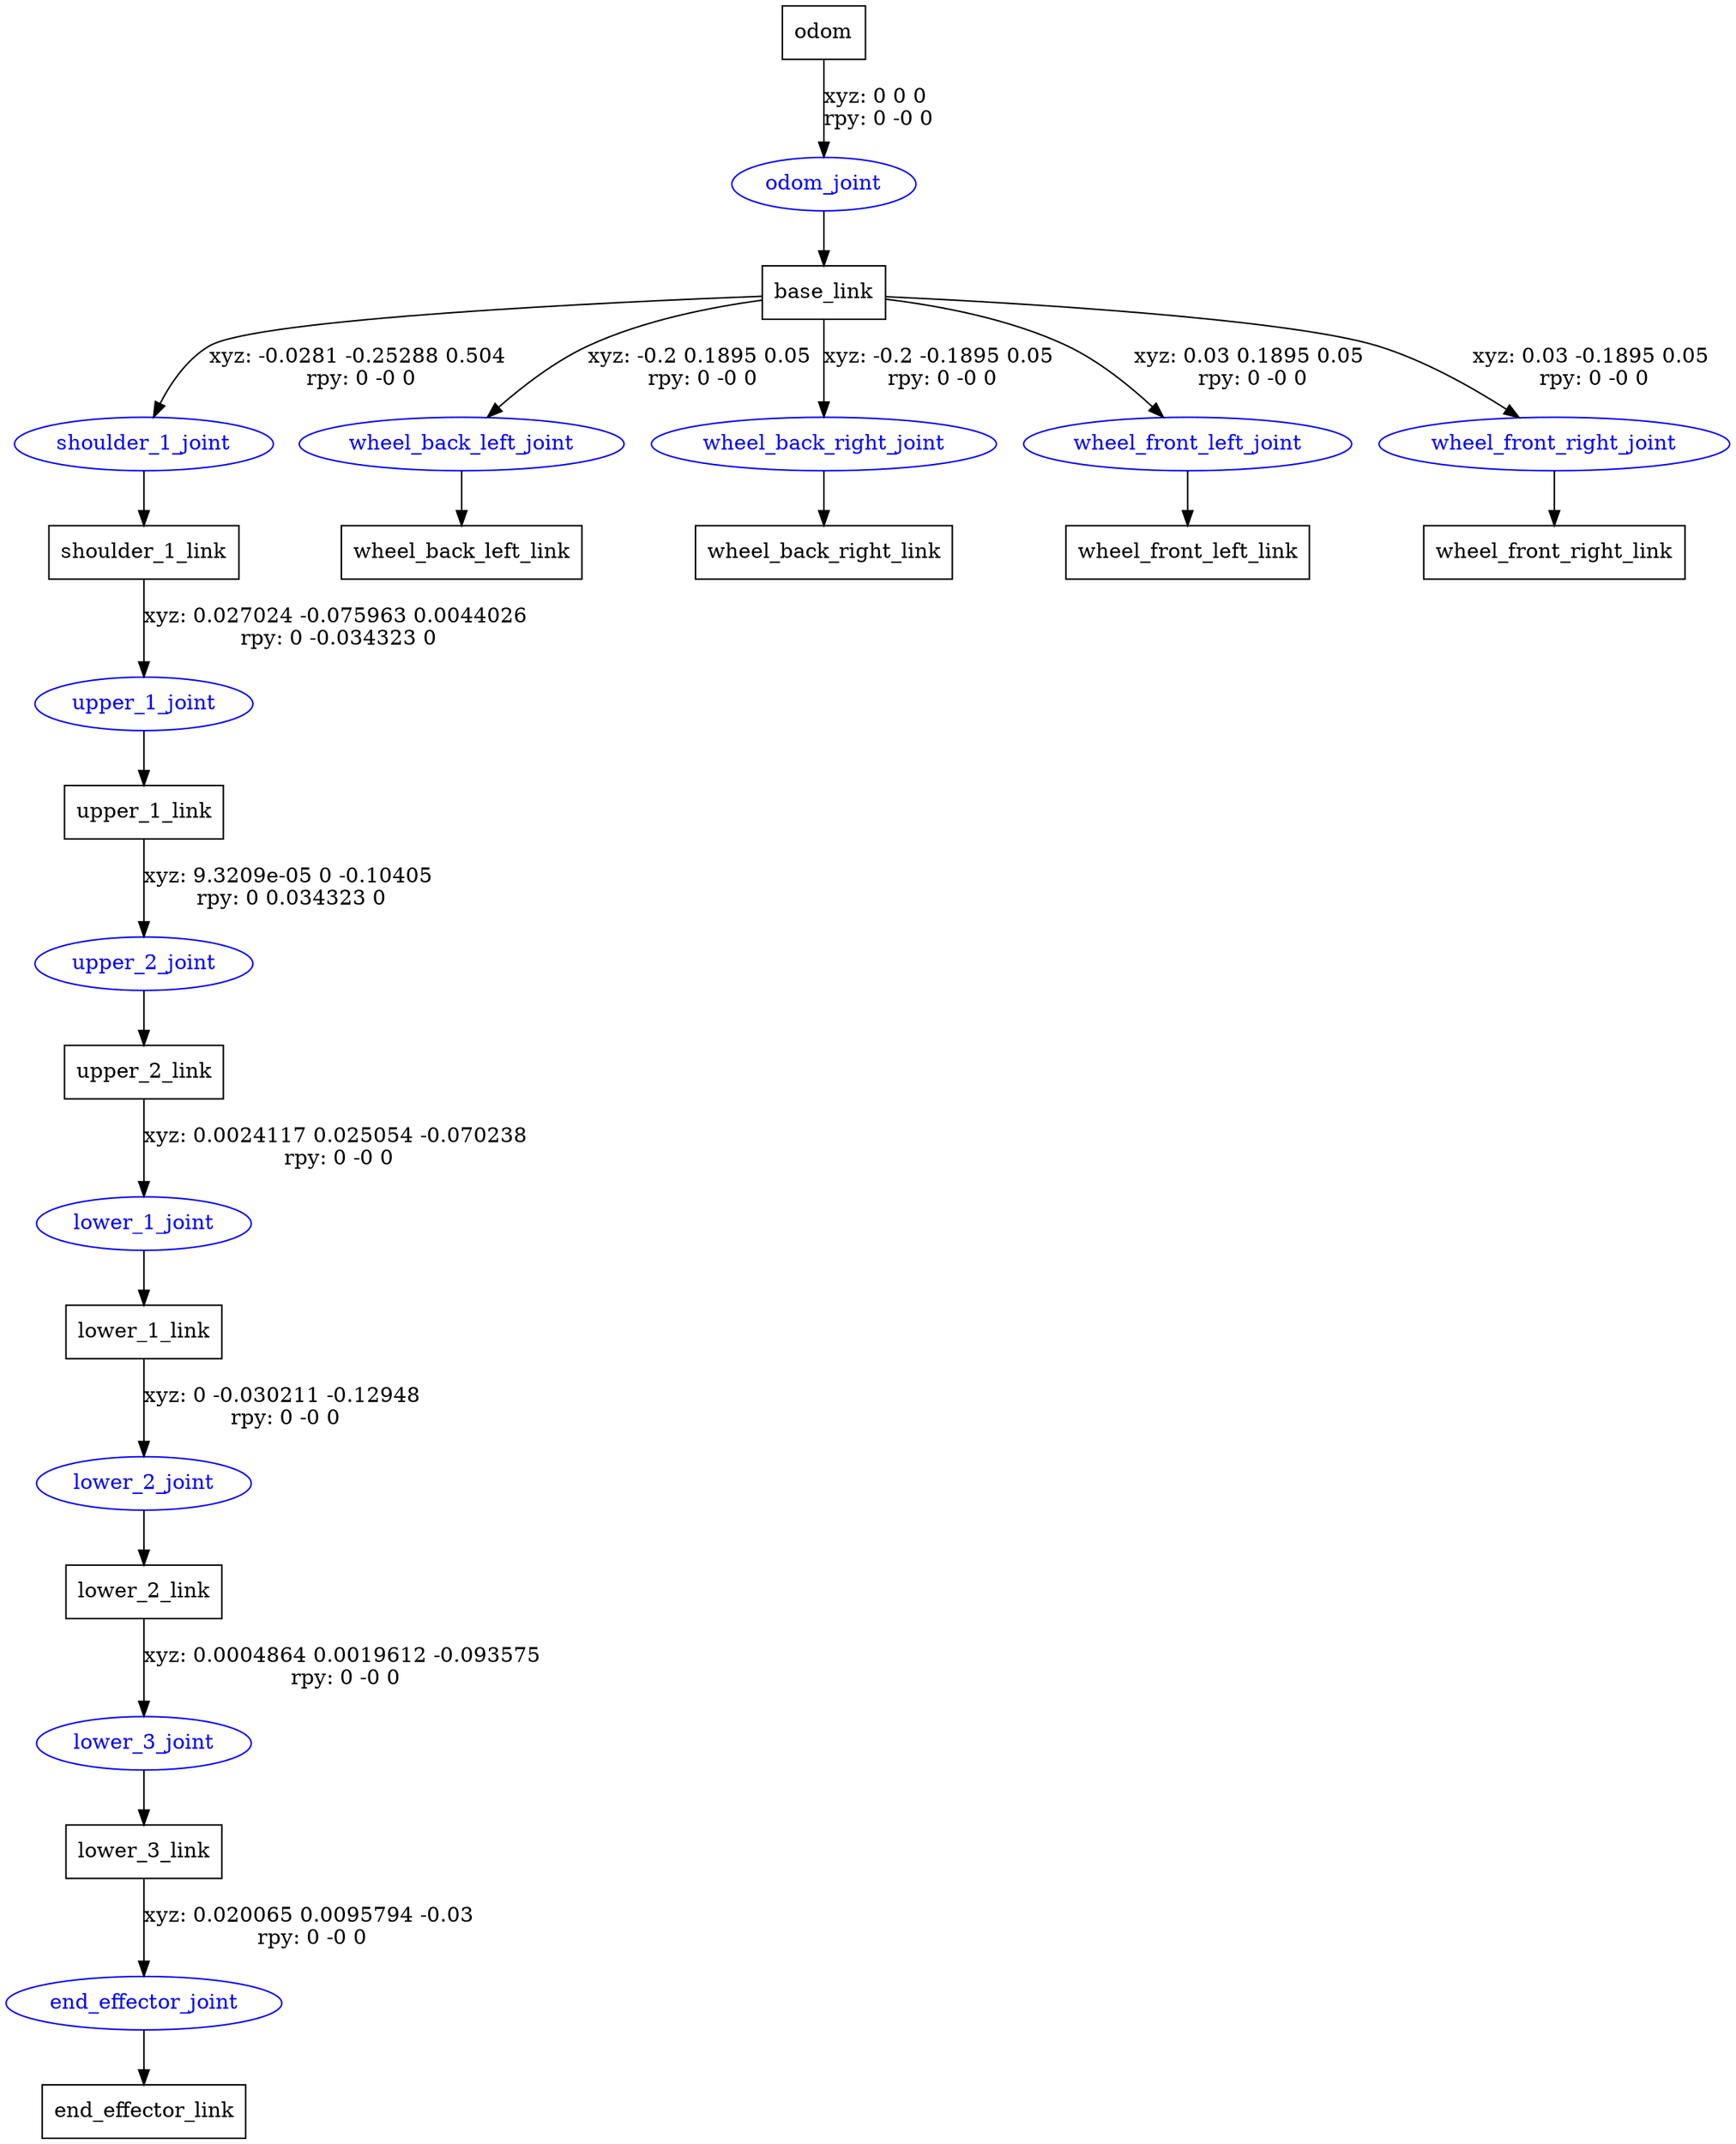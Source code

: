 digraph G {
node [shape=box];
"odom" [label="odom"];
"base_link" [label="base_link"];
"shoulder_1_link" [label="shoulder_1_link"];
"upper_1_link" [label="upper_1_link"];
"upper_2_link" [label="upper_2_link"];
"lower_1_link" [label="lower_1_link"];
"lower_2_link" [label="lower_2_link"];
"lower_3_link" [label="lower_3_link"];
"end_effector_link" [label="end_effector_link"];
"wheel_back_left_link" [label="wheel_back_left_link"];
"wheel_back_right_link" [label="wheel_back_right_link"];
"wheel_front_left_link" [label="wheel_front_left_link"];
"wheel_front_right_link" [label="wheel_front_right_link"];
node [shape=ellipse, color=blue, fontcolor=blue];
"odom" -> "odom_joint" [label="xyz: 0 0 0 \nrpy: 0 -0 0"]
"odom_joint" -> "base_link"
"base_link" -> "shoulder_1_joint" [label="xyz: -0.0281 -0.25288 0.504 \nrpy: 0 -0 0"]
"shoulder_1_joint" -> "shoulder_1_link"
"shoulder_1_link" -> "upper_1_joint" [label="xyz: 0.027024 -0.075963 0.0044026 \nrpy: 0 -0.034323 0"]
"upper_1_joint" -> "upper_1_link"
"upper_1_link" -> "upper_2_joint" [label="xyz: 9.3209e-05 0 -0.10405 \nrpy: 0 0.034323 0"]
"upper_2_joint" -> "upper_2_link"
"upper_2_link" -> "lower_1_joint" [label="xyz: 0.0024117 0.025054 -0.070238 \nrpy: 0 -0 0"]
"lower_1_joint" -> "lower_1_link"
"lower_1_link" -> "lower_2_joint" [label="xyz: 0 -0.030211 -0.12948 \nrpy: 0 -0 0"]
"lower_2_joint" -> "lower_2_link"
"lower_2_link" -> "lower_3_joint" [label="xyz: 0.0004864 0.0019612 -0.093575 \nrpy: 0 -0 0"]
"lower_3_joint" -> "lower_3_link"
"lower_3_link" -> "end_effector_joint" [label="xyz: 0.020065 0.0095794 -0.03 \nrpy: 0 -0 0"]
"end_effector_joint" -> "end_effector_link"
"base_link" -> "wheel_back_left_joint" [label="xyz: -0.2 0.1895 0.05 \nrpy: 0 -0 0"]
"wheel_back_left_joint" -> "wheel_back_left_link"
"base_link" -> "wheel_back_right_joint" [label="xyz: -0.2 -0.1895 0.05 \nrpy: 0 -0 0"]
"wheel_back_right_joint" -> "wheel_back_right_link"
"base_link" -> "wheel_front_left_joint" [label="xyz: 0.03 0.1895 0.05 \nrpy: 0 -0 0"]
"wheel_front_left_joint" -> "wheel_front_left_link"
"base_link" -> "wheel_front_right_joint" [label="xyz: 0.03 -0.1895 0.05 \nrpy: 0 -0 0"]
"wheel_front_right_joint" -> "wheel_front_right_link"
}

